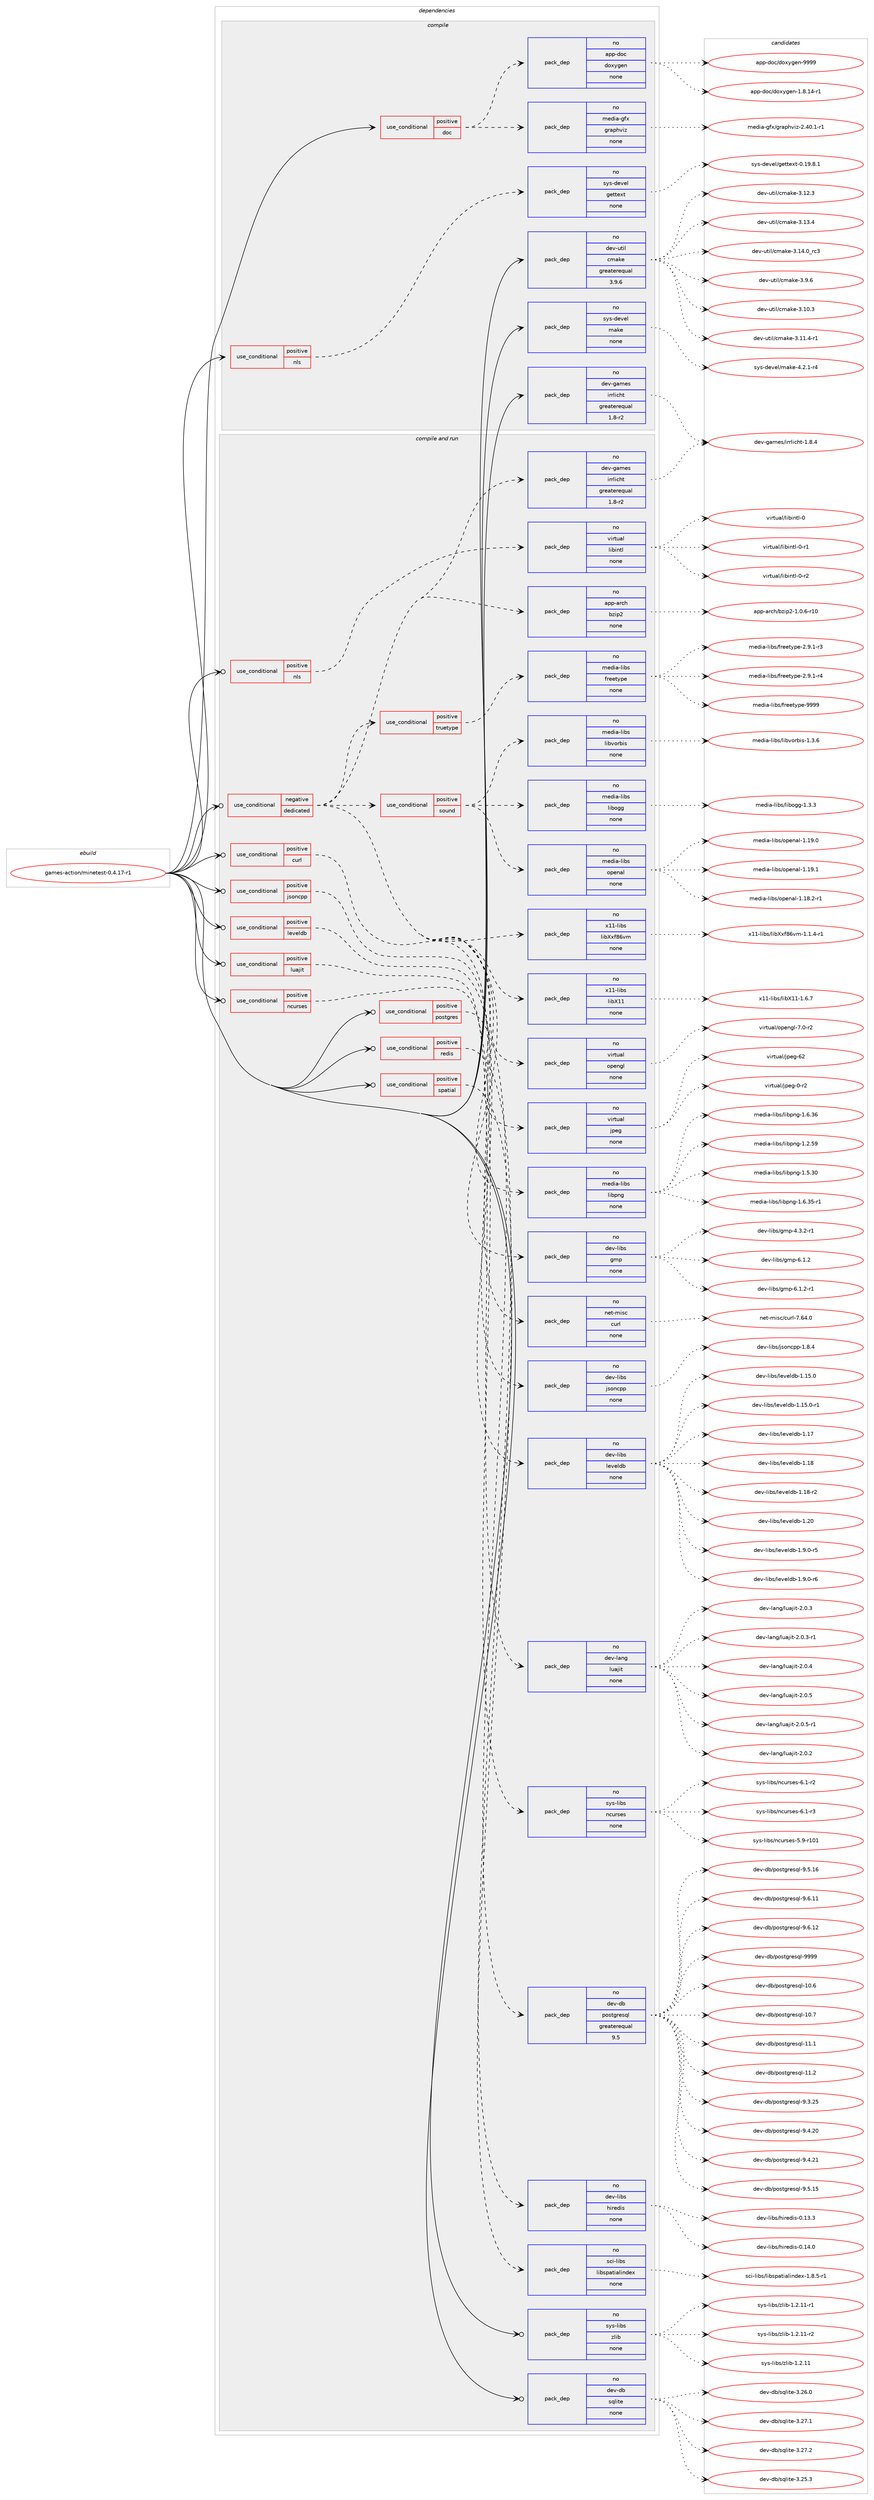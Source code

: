 digraph prolog {

# *************
# Graph options
# *************

newrank=true;
concentrate=true;
compound=true;
graph [rankdir=LR,fontname=Helvetica,fontsize=10,ranksep=1.5];#, ranksep=2.5, nodesep=0.2];
edge  [arrowhead=vee];
node  [fontname=Helvetica,fontsize=10];

# **********
# The ebuild
# **********

subgraph cluster_leftcol {
color=gray;
rank=same;
label=<<i>ebuild</i>>;
id [label="games-action/minetest-0.4.17-r1", color=red, width=4, href="../games-action/minetest-0.4.17-r1.svg"];
}

# ****************
# The dependencies
# ****************

subgraph cluster_midcol {
color=gray;
label=<<i>dependencies</i>>;
subgraph cluster_compile {
fillcolor="#eeeeee";
style=filled;
label=<<i>compile</i>>;
subgraph cond426029 {
dependency1553488 [label=<<TABLE BORDER="0" CELLBORDER="1" CELLSPACING="0" CELLPADDING="4"><TR><TD ROWSPAN="3" CELLPADDING="10">use_conditional</TD></TR><TR><TD>positive</TD></TR><TR><TD>doc</TD></TR></TABLE>>, shape=none, color=red];
subgraph pack1103679 {
dependency1553489 [label=<<TABLE BORDER="0" CELLBORDER="1" CELLSPACING="0" CELLPADDING="4" WIDTH="220"><TR><TD ROWSPAN="6" CELLPADDING="30">pack_dep</TD></TR><TR><TD WIDTH="110">no</TD></TR><TR><TD>app-doc</TD></TR><TR><TD>doxygen</TD></TR><TR><TD>none</TD></TR><TR><TD></TD></TR></TABLE>>, shape=none, color=blue];
}
dependency1553488:e -> dependency1553489:w [weight=20,style="dashed",arrowhead="vee"];
subgraph pack1103680 {
dependency1553490 [label=<<TABLE BORDER="0" CELLBORDER="1" CELLSPACING="0" CELLPADDING="4" WIDTH="220"><TR><TD ROWSPAN="6" CELLPADDING="30">pack_dep</TD></TR><TR><TD WIDTH="110">no</TD></TR><TR><TD>media-gfx</TD></TR><TR><TD>graphviz</TD></TR><TR><TD>none</TD></TR><TR><TD></TD></TR></TABLE>>, shape=none, color=blue];
}
dependency1553488:e -> dependency1553490:w [weight=20,style="dashed",arrowhead="vee"];
}
id:e -> dependency1553488:w [weight=20,style="solid",arrowhead="vee"];
subgraph cond426030 {
dependency1553491 [label=<<TABLE BORDER="0" CELLBORDER="1" CELLSPACING="0" CELLPADDING="4"><TR><TD ROWSPAN="3" CELLPADDING="10">use_conditional</TD></TR><TR><TD>positive</TD></TR><TR><TD>nls</TD></TR></TABLE>>, shape=none, color=red];
subgraph pack1103681 {
dependency1553492 [label=<<TABLE BORDER="0" CELLBORDER="1" CELLSPACING="0" CELLPADDING="4" WIDTH="220"><TR><TD ROWSPAN="6" CELLPADDING="30">pack_dep</TD></TR><TR><TD WIDTH="110">no</TD></TR><TR><TD>sys-devel</TD></TR><TR><TD>gettext</TD></TR><TR><TD>none</TD></TR><TR><TD></TD></TR></TABLE>>, shape=none, color=blue];
}
dependency1553491:e -> dependency1553492:w [weight=20,style="dashed",arrowhead="vee"];
}
id:e -> dependency1553491:w [weight=20,style="solid",arrowhead="vee"];
subgraph pack1103682 {
dependency1553493 [label=<<TABLE BORDER="0" CELLBORDER="1" CELLSPACING="0" CELLPADDING="4" WIDTH="220"><TR><TD ROWSPAN="6" CELLPADDING="30">pack_dep</TD></TR><TR><TD WIDTH="110">no</TD></TR><TR><TD>dev-games</TD></TR><TR><TD>irrlicht</TD></TR><TR><TD>greaterequal</TD></TR><TR><TD>1.8-r2</TD></TR></TABLE>>, shape=none, color=blue];
}
id:e -> dependency1553493:w [weight=20,style="solid",arrowhead="vee"];
subgraph pack1103683 {
dependency1553494 [label=<<TABLE BORDER="0" CELLBORDER="1" CELLSPACING="0" CELLPADDING="4" WIDTH="220"><TR><TD ROWSPAN="6" CELLPADDING="30">pack_dep</TD></TR><TR><TD WIDTH="110">no</TD></TR><TR><TD>dev-util</TD></TR><TR><TD>cmake</TD></TR><TR><TD>greaterequal</TD></TR><TR><TD>3.9.6</TD></TR></TABLE>>, shape=none, color=blue];
}
id:e -> dependency1553494:w [weight=20,style="solid",arrowhead="vee"];
subgraph pack1103684 {
dependency1553495 [label=<<TABLE BORDER="0" CELLBORDER="1" CELLSPACING="0" CELLPADDING="4" WIDTH="220"><TR><TD ROWSPAN="6" CELLPADDING="30">pack_dep</TD></TR><TR><TD WIDTH="110">no</TD></TR><TR><TD>sys-devel</TD></TR><TR><TD>make</TD></TR><TR><TD>none</TD></TR><TR><TD></TD></TR></TABLE>>, shape=none, color=blue];
}
id:e -> dependency1553495:w [weight=20,style="solid",arrowhead="vee"];
}
subgraph cluster_compileandrun {
fillcolor="#eeeeee";
style=filled;
label=<<i>compile and run</i>>;
subgraph cond426031 {
dependency1553496 [label=<<TABLE BORDER="0" CELLBORDER="1" CELLSPACING="0" CELLPADDING="4"><TR><TD ROWSPAN="3" CELLPADDING="10">use_conditional</TD></TR><TR><TD>negative</TD></TR><TR><TD>dedicated</TD></TR></TABLE>>, shape=none, color=red];
subgraph pack1103685 {
dependency1553497 [label=<<TABLE BORDER="0" CELLBORDER="1" CELLSPACING="0" CELLPADDING="4" WIDTH="220"><TR><TD ROWSPAN="6" CELLPADDING="30">pack_dep</TD></TR><TR><TD WIDTH="110">no</TD></TR><TR><TD>app-arch</TD></TR><TR><TD>bzip2</TD></TR><TR><TD>none</TD></TR><TR><TD></TD></TR></TABLE>>, shape=none, color=blue];
}
dependency1553496:e -> dependency1553497:w [weight=20,style="dashed",arrowhead="vee"];
subgraph pack1103686 {
dependency1553498 [label=<<TABLE BORDER="0" CELLBORDER="1" CELLSPACING="0" CELLPADDING="4" WIDTH="220"><TR><TD ROWSPAN="6" CELLPADDING="30">pack_dep</TD></TR><TR><TD WIDTH="110">no</TD></TR><TR><TD>dev-games</TD></TR><TR><TD>irrlicht</TD></TR><TR><TD>greaterequal</TD></TR><TR><TD>1.8-r2</TD></TR></TABLE>>, shape=none, color=blue];
}
dependency1553496:e -> dependency1553498:w [weight=20,style="dashed",arrowhead="vee"];
subgraph pack1103687 {
dependency1553499 [label=<<TABLE BORDER="0" CELLBORDER="1" CELLSPACING="0" CELLPADDING="4" WIDTH="220"><TR><TD ROWSPAN="6" CELLPADDING="30">pack_dep</TD></TR><TR><TD WIDTH="110">no</TD></TR><TR><TD>dev-libs</TD></TR><TR><TD>gmp</TD></TR><TR><TD>none</TD></TR><TR><TD></TD></TR></TABLE>>, shape=none, color=blue];
}
dependency1553496:e -> dependency1553499:w [weight=20,style="dashed",arrowhead="vee"];
subgraph pack1103688 {
dependency1553500 [label=<<TABLE BORDER="0" CELLBORDER="1" CELLSPACING="0" CELLPADDING="4" WIDTH="220"><TR><TD ROWSPAN="6" CELLPADDING="30">pack_dep</TD></TR><TR><TD WIDTH="110">no</TD></TR><TR><TD>media-libs</TD></TR><TR><TD>libpng</TD></TR><TR><TD>none</TD></TR><TR><TD></TD></TR></TABLE>>, shape=none, color=blue];
}
dependency1553496:e -> dependency1553500:w [weight=20,style="dashed",arrowhead="vee"];
subgraph pack1103689 {
dependency1553501 [label=<<TABLE BORDER="0" CELLBORDER="1" CELLSPACING="0" CELLPADDING="4" WIDTH="220"><TR><TD ROWSPAN="6" CELLPADDING="30">pack_dep</TD></TR><TR><TD WIDTH="110">no</TD></TR><TR><TD>virtual</TD></TR><TR><TD>jpeg</TD></TR><TR><TD>none</TD></TR><TR><TD></TD></TR></TABLE>>, shape=none, color=blue];
}
dependency1553496:e -> dependency1553501:w [weight=20,style="dashed",arrowhead="vee"];
subgraph pack1103690 {
dependency1553502 [label=<<TABLE BORDER="0" CELLBORDER="1" CELLSPACING="0" CELLPADDING="4" WIDTH="220"><TR><TD ROWSPAN="6" CELLPADDING="30">pack_dep</TD></TR><TR><TD WIDTH="110">no</TD></TR><TR><TD>virtual</TD></TR><TR><TD>opengl</TD></TR><TR><TD>none</TD></TR><TR><TD></TD></TR></TABLE>>, shape=none, color=blue];
}
dependency1553496:e -> dependency1553502:w [weight=20,style="dashed",arrowhead="vee"];
subgraph pack1103691 {
dependency1553503 [label=<<TABLE BORDER="0" CELLBORDER="1" CELLSPACING="0" CELLPADDING="4" WIDTH="220"><TR><TD ROWSPAN="6" CELLPADDING="30">pack_dep</TD></TR><TR><TD WIDTH="110">no</TD></TR><TR><TD>x11-libs</TD></TR><TR><TD>libX11</TD></TR><TR><TD>none</TD></TR><TR><TD></TD></TR></TABLE>>, shape=none, color=blue];
}
dependency1553496:e -> dependency1553503:w [weight=20,style="dashed",arrowhead="vee"];
subgraph pack1103692 {
dependency1553504 [label=<<TABLE BORDER="0" CELLBORDER="1" CELLSPACING="0" CELLPADDING="4" WIDTH="220"><TR><TD ROWSPAN="6" CELLPADDING="30">pack_dep</TD></TR><TR><TD WIDTH="110">no</TD></TR><TR><TD>x11-libs</TD></TR><TR><TD>libXxf86vm</TD></TR><TR><TD>none</TD></TR><TR><TD></TD></TR></TABLE>>, shape=none, color=blue];
}
dependency1553496:e -> dependency1553504:w [weight=20,style="dashed",arrowhead="vee"];
subgraph cond426032 {
dependency1553505 [label=<<TABLE BORDER="0" CELLBORDER="1" CELLSPACING="0" CELLPADDING="4"><TR><TD ROWSPAN="3" CELLPADDING="10">use_conditional</TD></TR><TR><TD>positive</TD></TR><TR><TD>sound</TD></TR></TABLE>>, shape=none, color=red];
subgraph pack1103693 {
dependency1553506 [label=<<TABLE BORDER="0" CELLBORDER="1" CELLSPACING="0" CELLPADDING="4" WIDTH="220"><TR><TD ROWSPAN="6" CELLPADDING="30">pack_dep</TD></TR><TR><TD WIDTH="110">no</TD></TR><TR><TD>media-libs</TD></TR><TR><TD>libogg</TD></TR><TR><TD>none</TD></TR><TR><TD></TD></TR></TABLE>>, shape=none, color=blue];
}
dependency1553505:e -> dependency1553506:w [weight=20,style="dashed",arrowhead="vee"];
subgraph pack1103694 {
dependency1553507 [label=<<TABLE BORDER="0" CELLBORDER="1" CELLSPACING="0" CELLPADDING="4" WIDTH="220"><TR><TD ROWSPAN="6" CELLPADDING="30">pack_dep</TD></TR><TR><TD WIDTH="110">no</TD></TR><TR><TD>media-libs</TD></TR><TR><TD>libvorbis</TD></TR><TR><TD>none</TD></TR><TR><TD></TD></TR></TABLE>>, shape=none, color=blue];
}
dependency1553505:e -> dependency1553507:w [weight=20,style="dashed",arrowhead="vee"];
subgraph pack1103695 {
dependency1553508 [label=<<TABLE BORDER="0" CELLBORDER="1" CELLSPACING="0" CELLPADDING="4" WIDTH="220"><TR><TD ROWSPAN="6" CELLPADDING="30">pack_dep</TD></TR><TR><TD WIDTH="110">no</TD></TR><TR><TD>media-libs</TD></TR><TR><TD>openal</TD></TR><TR><TD>none</TD></TR><TR><TD></TD></TR></TABLE>>, shape=none, color=blue];
}
dependency1553505:e -> dependency1553508:w [weight=20,style="dashed",arrowhead="vee"];
}
dependency1553496:e -> dependency1553505:w [weight=20,style="dashed",arrowhead="vee"];
subgraph cond426033 {
dependency1553509 [label=<<TABLE BORDER="0" CELLBORDER="1" CELLSPACING="0" CELLPADDING="4"><TR><TD ROWSPAN="3" CELLPADDING="10">use_conditional</TD></TR><TR><TD>positive</TD></TR><TR><TD>truetype</TD></TR></TABLE>>, shape=none, color=red];
subgraph pack1103696 {
dependency1553510 [label=<<TABLE BORDER="0" CELLBORDER="1" CELLSPACING="0" CELLPADDING="4" WIDTH="220"><TR><TD ROWSPAN="6" CELLPADDING="30">pack_dep</TD></TR><TR><TD WIDTH="110">no</TD></TR><TR><TD>media-libs</TD></TR><TR><TD>freetype</TD></TR><TR><TD>none</TD></TR><TR><TD></TD></TR></TABLE>>, shape=none, color=blue];
}
dependency1553509:e -> dependency1553510:w [weight=20,style="dashed",arrowhead="vee"];
}
dependency1553496:e -> dependency1553509:w [weight=20,style="dashed",arrowhead="vee"];
}
id:e -> dependency1553496:w [weight=20,style="solid",arrowhead="odotvee"];
subgraph cond426034 {
dependency1553511 [label=<<TABLE BORDER="0" CELLBORDER="1" CELLSPACING="0" CELLPADDING="4"><TR><TD ROWSPAN="3" CELLPADDING="10">use_conditional</TD></TR><TR><TD>positive</TD></TR><TR><TD>curl</TD></TR></TABLE>>, shape=none, color=red];
subgraph pack1103697 {
dependency1553512 [label=<<TABLE BORDER="0" CELLBORDER="1" CELLSPACING="0" CELLPADDING="4" WIDTH="220"><TR><TD ROWSPAN="6" CELLPADDING="30">pack_dep</TD></TR><TR><TD WIDTH="110">no</TD></TR><TR><TD>net-misc</TD></TR><TR><TD>curl</TD></TR><TR><TD>none</TD></TR><TR><TD></TD></TR></TABLE>>, shape=none, color=blue];
}
dependency1553511:e -> dependency1553512:w [weight=20,style="dashed",arrowhead="vee"];
}
id:e -> dependency1553511:w [weight=20,style="solid",arrowhead="odotvee"];
subgraph cond426035 {
dependency1553513 [label=<<TABLE BORDER="0" CELLBORDER="1" CELLSPACING="0" CELLPADDING="4"><TR><TD ROWSPAN="3" CELLPADDING="10">use_conditional</TD></TR><TR><TD>positive</TD></TR><TR><TD>jsoncpp</TD></TR></TABLE>>, shape=none, color=red];
subgraph pack1103698 {
dependency1553514 [label=<<TABLE BORDER="0" CELLBORDER="1" CELLSPACING="0" CELLPADDING="4" WIDTH="220"><TR><TD ROWSPAN="6" CELLPADDING="30">pack_dep</TD></TR><TR><TD WIDTH="110">no</TD></TR><TR><TD>dev-libs</TD></TR><TR><TD>jsoncpp</TD></TR><TR><TD>none</TD></TR><TR><TD></TD></TR></TABLE>>, shape=none, color=blue];
}
dependency1553513:e -> dependency1553514:w [weight=20,style="dashed",arrowhead="vee"];
}
id:e -> dependency1553513:w [weight=20,style="solid",arrowhead="odotvee"];
subgraph cond426036 {
dependency1553515 [label=<<TABLE BORDER="0" CELLBORDER="1" CELLSPACING="0" CELLPADDING="4"><TR><TD ROWSPAN="3" CELLPADDING="10">use_conditional</TD></TR><TR><TD>positive</TD></TR><TR><TD>leveldb</TD></TR></TABLE>>, shape=none, color=red];
subgraph pack1103699 {
dependency1553516 [label=<<TABLE BORDER="0" CELLBORDER="1" CELLSPACING="0" CELLPADDING="4" WIDTH="220"><TR><TD ROWSPAN="6" CELLPADDING="30">pack_dep</TD></TR><TR><TD WIDTH="110">no</TD></TR><TR><TD>dev-libs</TD></TR><TR><TD>leveldb</TD></TR><TR><TD>none</TD></TR><TR><TD></TD></TR></TABLE>>, shape=none, color=blue];
}
dependency1553515:e -> dependency1553516:w [weight=20,style="dashed",arrowhead="vee"];
}
id:e -> dependency1553515:w [weight=20,style="solid",arrowhead="odotvee"];
subgraph cond426037 {
dependency1553517 [label=<<TABLE BORDER="0" CELLBORDER="1" CELLSPACING="0" CELLPADDING="4"><TR><TD ROWSPAN="3" CELLPADDING="10">use_conditional</TD></TR><TR><TD>positive</TD></TR><TR><TD>luajit</TD></TR></TABLE>>, shape=none, color=red];
subgraph pack1103700 {
dependency1553518 [label=<<TABLE BORDER="0" CELLBORDER="1" CELLSPACING="0" CELLPADDING="4" WIDTH="220"><TR><TD ROWSPAN="6" CELLPADDING="30">pack_dep</TD></TR><TR><TD WIDTH="110">no</TD></TR><TR><TD>dev-lang</TD></TR><TR><TD>luajit</TD></TR><TR><TD>none</TD></TR><TR><TD></TD></TR></TABLE>>, shape=none, color=blue];
}
dependency1553517:e -> dependency1553518:w [weight=20,style="dashed",arrowhead="vee"];
}
id:e -> dependency1553517:w [weight=20,style="solid",arrowhead="odotvee"];
subgraph cond426038 {
dependency1553519 [label=<<TABLE BORDER="0" CELLBORDER="1" CELLSPACING="0" CELLPADDING="4"><TR><TD ROWSPAN="3" CELLPADDING="10">use_conditional</TD></TR><TR><TD>positive</TD></TR><TR><TD>ncurses</TD></TR></TABLE>>, shape=none, color=red];
subgraph pack1103701 {
dependency1553520 [label=<<TABLE BORDER="0" CELLBORDER="1" CELLSPACING="0" CELLPADDING="4" WIDTH="220"><TR><TD ROWSPAN="6" CELLPADDING="30">pack_dep</TD></TR><TR><TD WIDTH="110">no</TD></TR><TR><TD>sys-libs</TD></TR><TR><TD>ncurses</TD></TR><TR><TD>none</TD></TR><TR><TD></TD></TR></TABLE>>, shape=none, color=blue];
}
dependency1553519:e -> dependency1553520:w [weight=20,style="dashed",arrowhead="vee"];
}
id:e -> dependency1553519:w [weight=20,style="solid",arrowhead="odotvee"];
subgraph cond426039 {
dependency1553521 [label=<<TABLE BORDER="0" CELLBORDER="1" CELLSPACING="0" CELLPADDING="4"><TR><TD ROWSPAN="3" CELLPADDING="10">use_conditional</TD></TR><TR><TD>positive</TD></TR><TR><TD>nls</TD></TR></TABLE>>, shape=none, color=red];
subgraph pack1103702 {
dependency1553522 [label=<<TABLE BORDER="0" CELLBORDER="1" CELLSPACING="0" CELLPADDING="4" WIDTH="220"><TR><TD ROWSPAN="6" CELLPADDING="30">pack_dep</TD></TR><TR><TD WIDTH="110">no</TD></TR><TR><TD>virtual</TD></TR><TR><TD>libintl</TD></TR><TR><TD>none</TD></TR><TR><TD></TD></TR></TABLE>>, shape=none, color=blue];
}
dependency1553521:e -> dependency1553522:w [weight=20,style="dashed",arrowhead="vee"];
}
id:e -> dependency1553521:w [weight=20,style="solid",arrowhead="odotvee"];
subgraph cond426040 {
dependency1553523 [label=<<TABLE BORDER="0" CELLBORDER="1" CELLSPACING="0" CELLPADDING="4"><TR><TD ROWSPAN="3" CELLPADDING="10">use_conditional</TD></TR><TR><TD>positive</TD></TR><TR><TD>postgres</TD></TR></TABLE>>, shape=none, color=red];
subgraph pack1103703 {
dependency1553524 [label=<<TABLE BORDER="0" CELLBORDER="1" CELLSPACING="0" CELLPADDING="4" WIDTH="220"><TR><TD ROWSPAN="6" CELLPADDING="30">pack_dep</TD></TR><TR><TD WIDTH="110">no</TD></TR><TR><TD>dev-db</TD></TR><TR><TD>postgresql</TD></TR><TR><TD>greaterequal</TD></TR><TR><TD>9.5</TD></TR></TABLE>>, shape=none, color=blue];
}
dependency1553523:e -> dependency1553524:w [weight=20,style="dashed",arrowhead="vee"];
}
id:e -> dependency1553523:w [weight=20,style="solid",arrowhead="odotvee"];
subgraph cond426041 {
dependency1553525 [label=<<TABLE BORDER="0" CELLBORDER="1" CELLSPACING="0" CELLPADDING="4"><TR><TD ROWSPAN="3" CELLPADDING="10">use_conditional</TD></TR><TR><TD>positive</TD></TR><TR><TD>redis</TD></TR></TABLE>>, shape=none, color=red];
subgraph pack1103704 {
dependency1553526 [label=<<TABLE BORDER="0" CELLBORDER="1" CELLSPACING="0" CELLPADDING="4" WIDTH="220"><TR><TD ROWSPAN="6" CELLPADDING="30">pack_dep</TD></TR><TR><TD WIDTH="110">no</TD></TR><TR><TD>dev-libs</TD></TR><TR><TD>hiredis</TD></TR><TR><TD>none</TD></TR><TR><TD></TD></TR></TABLE>>, shape=none, color=blue];
}
dependency1553525:e -> dependency1553526:w [weight=20,style="dashed",arrowhead="vee"];
}
id:e -> dependency1553525:w [weight=20,style="solid",arrowhead="odotvee"];
subgraph cond426042 {
dependency1553527 [label=<<TABLE BORDER="0" CELLBORDER="1" CELLSPACING="0" CELLPADDING="4"><TR><TD ROWSPAN="3" CELLPADDING="10">use_conditional</TD></TR><TR><TD>positive</TD></TR><TR><TD>spatial</TD></TR></TABLE>>, shape=none, color=red];
subgraph pack1103705 {
dependency1553528 [label=<<TABLE BORDER="0" CELLBORDER="1" CELLSPACING="0" CELLPADDING="4" WIDTH="220"><TR><TD ROWSPAN="6" CELLPADDING="30">pack_dep</TD></TR><TR><TD WIDTH="110">no</TD></TR><TR><TD>sci-libs</TD></TR><TR><TD>libspatialindex</TD></TR><TR><TD>none</TD></TR><TR><TD></TD></TR></TABLE>>, shape=none, color=blue];
}
dependency1553527:e -> dependency1553528:w [weight=20,style="dashed",arrowhead="vee"];
}
id:e -> dependency1553527:w [weight=20,style="solid",arrowhead="odotvee"];
subgraph pack1103706 {
dependency1553529 [label=<<TABLE BORDER="0" CELLBORDER="1" CELLSPACING="0" CELLPADDING="4" WIDTH="220"><TR><TD ROWSPAN="6" CELLPADDING="30">pack_dep</TD></TR><TR><TD WIDTH="110">no</TD></TR><TR><TD>dev-db</TD></TR><TR><TD>sqlite</TD></TR><TR><TD>none</TD></TR><TR><TD></TD></TR></TABLE>>, shape=none, color=blue];
}
id:e -> dependency1553529:w [weight=20,style="solid",arrowhead="odotvee"];
subgraph pack1103707 {
dependency1553530 [label=<<TABLE BORDER="0" CELLBORDER="1" CELLSPACING="0" CELLPADDING="4" WIDTH="220"><TR><TD ROWSPAN="6" CELLPADDING="30">pack_dep</TD></TR><TR><TD WIDTH="110">no</TD></TR><TR><TD>sys-libs</TD></TR><TR><TD>zlib</TD></TR><TR><TD>none</TD></TR><TR><TD></TD></TR></TABLE>>, shape=none, color=blue];
}
id:e -> dependency1553530:w [weight=20,style="solid",arrowhead="odotvee"];
}
subgraph cluster_run {
fillcolor="#eeeeee";
style=filled;
label=<<i>run</i>>;
}
}

# **************
# The candidates
# **************

subgraph cluster_choices {
rank=same;
color=gray;
label=<<i>candidates</i>>;

subgraph choice1103679 {
color=black;
nodesep=1;
choice97112112451001119947100111120121103101110454946564649524511449 [label="app-doc/doxygen-1.8.14-r1", color=red, width=4,href="../app-doc/doxygen-1.8.14-r1.svg"];
choice971121124510011199471001111201211031011104557575757 [label="app-doc/doxygen-9999", color=red, width=4,href="../app-doc/doxygen-9999.svg"];
dependency1553489:e -> choice97112112451001119947100111120121103101110454946564649524511449:w [style=dotted,weight="100"];
dependency1553489:e -> choice971121124510011199471001111201211031011104557575757:w [style=dotted,weight="100"];
}
subgraph choice1103680 {
color=black;
nodesep=1;
choice10910110010597451031021204710311497112104118105122455046524846494511449 [label="media-gfx/graphviz-2.40.1-r1", color=red, width=4,href="../media-gfx/graphviz-2.40.1-r1.svg"];
dependency1553490:e -> choice10910110010597451031021204710311497112104118105122455046524846494511449:w [style=dotted,weight="100"];
}
subgraph choice1103681 {
color=black;
nodesep=1;
choice1151211154510010111810110847103101116116101120116454846495746564649 [label="sys-devel/gettext-0.19.8.1", color=red, width=4,href="../sys-devel/gettext-0.19.8.1.svg"];
dependency1553492:e -> choice1151211154510010111810110847103101116116101120116454846495746564649:w [style=dotted,weight="100"];
}
subgraph choice1103682 {
color=black;
nodesep=1;
choice10010111845103971091011154710511411410810599104116454946564652 [label="dev-games/irrlicht-1.8.4", color=red, width=4,href="../dev-games/irrlicht-1.8.4.svg"];
dependency1553493:e -> choice10010111845103971091011154710511411410810599104116454946564652:w [style=dotted,weight="100"];
}
subgraph choice1103683 {
color=black;
nodesep=1;
choice1001011184511711610510847991099710710145514649484651 [label="dev-util/cmake-3.10.3", color=red, width=4,href="../dev-util/cmake-3.10.3.svg"];
choice10010111845117116105108479910997107101455146494946524511449 [label="dev-util/cmake-3.11.4-r1", color=red, width=4,href="../dev-util/cmake-3.11.4-r1.svg"];
choice1001011184511711610510847991099710710145514649504651 [label="dev-util/cmake-3.12.3", color=red, width=4,href="../dev-util/cmake-3.12.3.svg"];
choice1001011184511711610510847991099710710145514649514652 [label="dev-util/cmake-3.13.4", color=red, width=4,href="../dev-util/cmake-3.13.4.svg"];
choice1001011184511711610510847991099710710145514649524648951149951 [label="dev-util/cmake-3.14.0_rc3", color=red, width=4,href="../dev-util/cmake-3.14.0_rc3.svg"];
choice10010111845117116105108479910997107101455146574654 [label="dev-util/cmake-3.9.6", color=red, width=4,href="../dev-util/cmake-3.9.6.svg"];
dependency1553494:e -> choice1001011184511711610510847991099710710145514649484651:w [style=dotted,weight="100"];
dependency1553494:e -> choice10010111845117116105108479910997107101455146494946524511449:w [style=dotted,weight="100"];
dependency1553494:e -> choice1001011184511711610510847991099710710145514649504651:w [style=dotted,weight="100"];
dependency1553494:e -> choice1001011184511711610510847991099710710145514649514652:w [style=dotted,weight="100"];
dependency1553494:e -> choice1001011184511711610510847991099710710145514649524648951149951:w [style=dotted,weight="100"];
dependency1553494:e -> choice10010111845117116105108479910997107101455146574654:w [style=dotted,weight="100"];
}
subgraph choice1103684 {
color=black;
nodesep=1;
choice1151211154510010111810110847109971071014552465046494511452 [label="sys-devel/make-4.2.1-r4", color=red, width=4,href="../sys-devel/make-4.2.1-r4.svg"];
dependency1553495:e -> choice1151211154510010111810110847109971071014552465046494511452:w [style=dotted,weight="100"];
}
subgraph choice1103685 {
color=black;
nodesep=1;
choice97112112459711499104479812210511250454946484654451144948 [label="app-arch/bzip2-1.0.6-r10", color=red, width=4,href="../app-arch/bzip2-1.0.6-r10.svg"];
dependency1553497:e -> choice97112112459711499104479812210511250454946484654451144948:w [style=dotted,weight="100"];
}
subgraph choice1103686 {
color=black;
nodesep=1;
choice10010111845103971091011154710511411410810599104116454946564652 [label="dev-games/irrlicht-1.8.4", color=red, width=4,href="../dev-games/irrlicht-1.8.4.svg"];
dependency1553498:e -> choice10010111845103971091011154710511411410810599104116454946564652:w [style=dotted,weight="100"];
}
subgraph choice1103687 {
color=black;
nodesep=1;
choice1001011184510810598115471031091124552465146504511449 [label="dev-libs/gmp-4.3.2-r1", color=red, width=4,href="../dev-libs/gmp-4.3.2-r1.svg"];
choice100101118451081059811547103109112455446494650 [label="dev-libs/gmp-6.1.2", color=red, width=4,href="../dev-libs/gmp-6.1.2.svg"];
choice1001011184510810598115471031091124554464946504511449 [label="dev-libs/gmp-6.1.2-r1", color=red, width=4,href="../dev-libs/gmp-6.1.2-r1.svg"];
dependency1553499:e -> choice1001011184510810598115471031091124552465146504511449:w [style=dotted,weight="100"];
dependency1553499:e -> choice100101118451081059811547103109112455446494650:w [style=dotted,weight="100"];
dependency1553499:e -> choice1001011184510810598115471031091124554464946504511449:w [style=dotted,weight="100"];
}
subgraph choice1103688 {
color=black;
nodesep=1;
choice109101100105974510810598115471081059811211010345494650465357 [label="media-libs/libpng-1.2.59", color=red, width=4,href="../media-libs/libpng-1.2.59.svg"];
choice109101100105974510810598115471081059811211010345494653465148 [label="media-libs/libpng-1.5.30", color=red, width=4,href="../media-libs/libpng-1.5.30.svg"];
choice1091011001059745108105981154710810598112110103454946544651534511449 [label="media-libs/libpng-1.6.35-r1", color=red, width=4,href="../media-libs/libpng-1.6.35-r1.svg"];
choice109101100105974510810598115471081059811211010345494654465154 [label="media-libs/libpng-1.6.36", color=red, width=4,href="../media-libs/libpng-1.6.36.svg"];
dependency1553500:e -> choice109101100105974510810598115471081059811211010345494650465357:w [style=dotted,weight="100"];
dependency1553500:e -> choice109101100105974510810598115471081059811211010345494653465148:w [style=dotted,weight="100"];
dependency1553500:e -> choice1091011001059745108105981154710810598112110103454946544651534511449:w [style=dotted,weight="100"];
dependency1553500:e -> choice109101100105974510810598115471081059811211010345494654465154:w [style=dotted,weight="100"];
}
subgraph choice1103689 {
color=black;
nodesep=1;
choice118105114116117971084710611210110345484511450 [label="virtual/jpeg-0-r2", color=red, width=4,href="../virtual/jpeg-0-r2.svg"];
choice1181051141161179710847106112101103455450 [label="virtual/jpeg-62", color=red, width=4,href="../virtual/jpeg-62.svg"];
dependency1553501:e -> choice118105114116117971084710611210110345484511450:w [style=dotted,weight="100"];
dependency1553501:e -> choice1181051141161179710847106112101103455450:w [style=dotted,weight="100"];
}
subgraph choice1103690 {
color=black;
nodesep=1;
choice1181051141161179710847111112101110103108455546484511450 [label="virtual/opengl-7.0-r2", color=red, width=4,href="../virtual/opengl-7.0-r2.svg"];
dependency1553502:e -> choice1181051141161179710847111112101110103108455546484511450:w [style=dotted,weight="100"];
}
subgraph choice1103691 {
color=black;
nodesep=1;
choice120494945108105981154710810598884949454946544655 [label="x11-libs/libX11-1.6.7", color=red, width=4,href="../x11-libs/libX11-1.6.7.svg"];
dependency1553503:e -> choice120494945108105981154710810598884949454946544655:w [style=dotted,weight="100"];
}
subgraph choice1103692 {
color=black;
nodesep=1;
choice1204949451081059811547108105988812010256541181094549464946524511449 [label="x11-libs/libXxf86vm-1.1.4-r1", color=red, width=4,href="../x11-libs/libXxf86vm-1.1.4-r1.svg"];
dependency1553504:e -> choice1204949451081059811547108105988812010256541181094549464946524511449:w [style=dotted,weight="100"];
}
subgraph choice1103693 {
color=black;
nodesep=1;
choice1091011001059745108105981154710810598111103103454946514651 [label="media-libs/libogg-1.3.3", color=red, width=4,href="../media-libs/libogg-1.3.3.svg"];
dependency1553506:e -> choice1091011001059745108105981154710810598111103103454946514651:w [style=dotted,weight="100"];
}
subgraph choice1103694 {
color=black;
nodesep=1;
choice109101100105974510810598115471081059811811111498105115454946514654 [label="media-libs/libvorbis-1.3.6", color=red, width=4,href="../media-libs/libvorbis-1.3.6.svg"];
dependency1553507:e -> choice109101100105974510810598115471081059811811111498105115454946514654:w [style=dotted,weight="100"];
}
subgraph choice1103695 {
color=black;
nodesep=1;
choice1091011001059745108105981154711111210111097108454946495646504511449 [label="media-libs/openal-1.18.2-r1", color=red, width=4,href="../media-libs/openal-1.18.2-r1.svg"];
choice109101100105974510810598115471111121011109710845494649574648 [label="media-libs/openal-1.19.0", color=red, width=4,href="../media-libs/openal-1.19.0.svg"];
choice109101100105974510810598115471111121011109710845494649574649 [label="media-libs/openal-1.19.1", color=red, width=4,href="../media-libs/openal-1.19.1.svg"];
dependency1553508:e -> choice1091011001059745108105981154711111210111097108454946495646504511449:w [style=dotted,weight="100"];
dependency1553508:e -> choice109101100105974510810598115471111121011109710845494649574648:w [style=dotted,weight="100"];
dependency1553508:e -> choice109101100105974510810598115471111121011109710845494649574649:w [style=dotted,weight="100"];
}
subgraph choice1103696 {
color=black;
nodesep=1;
choice109101100105974510810598115471021141011011161211121014550465746494511451 [label="media-libs/freetype-2.9.1-r3", color=red, width=4,href="../media-libs/freetype-2.9.1-r3.svg"];
choice109101100105974510810598115471021141011011161211121014550465746494511452 [label="media-libs/freetype-2.9.1-r4", color=red, width=4,href="../media-libs/freetype-2.9.1-r4.svg"];
choice109101100105974510810598115471021141011011161211121014557575757 [label="media-libs/freetype-9999", color=red, width=4,href="../media-libs/freetype-9999.svg"];
dependency1553510:e -> choice109101100105974510810598115471021141011011161211121014550465746494511451:w [style=dotted,weight="100"];
dependency1553510:e -> choice109101100105974510810598115471021141011011161211121014550465746494511452:w [style=dotted,weight="100"];
dependency1553510:e -> choice109101100105974510810598115471021141011011161211121014557575757:w [style=dotted,weight="100"];
}
subgraph choice1103697 {
color=black;
nodesep=1;
choice1101011164510910511599479911711410845554654524648 [label="net-misc/curl-7.64.0", color=red, width=4,href="../net-misc/curl-7.64.0.svg"];
dependency1553512:e -> choice1101011164510910511599479911711410845554654524648:w [style=dotted,weight="100"];
}
subgraph choice1103698 {
color=black;
nodesep=1;
choice10010111845108105981154710611511111099112112454946564652 [label="dev-libs/jsoncpp-1.8.4", color=red, width=4,href="../dev-libs/jsoncpp-1.8.4.svg"];
dependency1553514:e -> choice10010111845108105981154710611511111099112112454946564652:w [style=dotted,weight="100"];
}
subgraph choice1103699 {
color=black;
nodesep=1;
choice1001011184510810598115471081011181011081009845494649534648 [label="dev-libs/leveldb-1.15.0", color=red, width=4,href="../dev-libs/leveldb-1.15.0.svg"];
choice10010111845108105981154710810111810110810098454946495346484511449 [label="dev-libs/leveldb-1.15.0-r1", color=red, width=4,href="../dev-libs/leveldb-1.15.0-r1.svg"];
choice100101118451081059811547108101118101108100984549464955 [label="dev-libs/leveldb-1.17", color=red, width=4,href="../dev-libs/leveldb-1.17.svg"];
choice100101118451081059811547108101118101108100984549464956 [label="dev-libs/leveldb-1.18", color=red, width=4,href="../dev-libs/leveldb-1.18.svg"];
choice1001011184510810598115471081011181011081009845494649564511450 [label="dev-libs/leveldb-1.18-r2", color=red, width=4,href="../dev-libs/leveldb-1.18-r2.svg"];
choice100101118451081059811547108101118101108100984549465048 [label="dev-libs/leveldb-1.20", color=red, width=4,href="../dev-libs/leveldb-1.20.svg"];
choice100101118451081059811547108101118101108100984549465746484511453 [label="dev-libs/leveldb-1.9.0-r5", color=red, width=4,href="../dev-libs/leveldb-1.9.0-r5.svg"];
choice100101118451081059811547108101118101108100984549465746484511454 [label="dev-libs/leveldb-1.9.0-r6", color=red, width=4,href="../dev-libs/leveldb-1.9.0-r6.svg"];
dependency1553516:e -> choice1001011184510810598115471081011181011081009845494649534648:w [style=dotted,weight="100"];
dependency1553516:e -> choice10010111845108105981154710810111810110810098454946495346484511449:w [style=dotted,weight="100"];
dependency1553516:e -> choice100101118451081059811547108101118101108100984549464955:w [style=dotted,weight="100"];
dependency1553516:e -> choice100101118451081059811547108101118101108100984549464956:w [style=dotted,weight="100"];
dependency1553516:e -> choice1001011184510810598115471081011181011081009845494649564511450:w [style=dotted,weight="100"];
dependency1553516:e -> choice100101118451081059811547108101118101108100984549465048:w [style=dotted,weight="100"];
dependency1553516:e -> choice100101118451081059811547108101118101108100984549465746484511453:w [style=dotted,weight="100"];
dependency1553516:e -> choice100101118451081059811547108101118101108100984549465746484511454:w [style=dotted,weight="100"];
}
subgraph choice1103700 {
color=black;
nodesep=1;
choice10010111845108971101034710811797106105116455046484650 [label="dev-lang/luajit-2.0.2", color=red, width=4,href="../dev-lang/luajit-2.0.2.svg"];
choice10010111845108971101034710811797106105116455046484651 [label="dev-lang/luajit-2.0.3", color=red, width=4,href="../dev-lang/luajit-2.0.3.svg"];
choice100101118451089711010347108117971061051164550464846514511449 [label="dev-lang/luajit-2.0.3-r1", color=red, width=4,href="../dev-lang/luajit-2.0.3-r1.svg"];
choice10010111845108971101034710811797106105116455046484652 [label="dev-lang/luajit-2.0.4", color=red, width=4,href="../dev-lang/luajit-2.0.4.svg"];
choice10010111845108971101034710811797106105116455046484653 [label="dev-lang/luajit-2.0.5", color=red, width=4,href="../dev-lang/luajit-2.0.5.svg"];
choice100101118451089711010347108117971061051164550464846534511449 [label="dev-lang/luajit-2.0.5-r1", color=red, width=4,href="../dev-lang/luajit-2.0.5-r1.svg"];
dependency1553518:e -> choice10010111845108971101034710811797106105116455046484650:w [style=dotted,weight="100"];
dependency1553518:e -> choice10010111845108971101034710811797106105116455046484651:w [style=dotted,weight="100"];
dependency1553518:e -> choice100101118451089711010347108117971061051164550464846514511449:w [style=dotted,weight="100"];
dependency1553518:e -> choice10010111845108971101034710811797106105116455046484652:w [style=dotted,weight="100"];
dependency1553518:e -> choice10010111845108971101034710811797106105116455046484653:w [style=dotted,weight="100"];
dependency1553518:e -> choice100101118451089711010347108117971061051164550464846534511449:w [style=dotted,weight="100"];
}
subgraph choice1103701 {
color=black;
nodesep=1;
choice115121115451081059811547110991171141151011154553465745114494849 [label="sys-libs/ncurses-5.9-r101", color=red, width=4,href="../sys-libs/ncurses-5.9-r101.svg"];
choice11512111545108105981154711099117114115101115455446494511450 [label="sys-libs/ncurses-6.1-r2", color=red, width=4,href="../sys-libs/ncurses-6.1-r2.svg"];
choice11512111545108105981154711099117114115101115455446494511451 [label="sys-libs/ncurses-6.1-r3", color=red, width=4,href="../sys-libs/ncurses-6.1-r3.svg"];
dependency1553520:e -> choice115121115451081059811547110991171141151011154553465745114494849:w [style=dotted,weight="100"];
dependency1553520:e -> choice11512111545108105981154711099117114115101115455446494511450:w [style=dotted,weight="100"];
dependency1553520:e -> choice11512111545108105981154711099117114115101115455446494511451:w [style=dotted,weight="100"];
}
subgraph choice1103702 {
color=black;
nodesep=1;
choice1181051141161179710847108105981051101161084548 [label="virtual/libintl-0", color=red, width=4,href="../virtual/libintl-0.svg"];
choice11810511411611797108471081059810511011610845484511449 [label="virtual/libintl-0-r1", color=red, width=4,href="../virtual/libintl-0-r1.svg"];
choice11810511411611797108471081059810511011610845484511450 [label="virtual/libintl-0-r2", color=red, width=4,href="../virtual/libintl-0-r2.svg"];
dependency1553522:e -> choice1181051141161179710847108105981051101161084548:w [style=dotted,weight="100"];
dependency1553522:e -> choice11810511411611797108471081059810511011610845484511449:w [style=dotted,weight="100"];
dependency1553522:e -> choice11810511411611797108471081059810511011610845484511450:w [style=dotted,weight="100"];
}
subgraph choice1103703 {
color=black;
nodesep=1;
choice1001011184510098471121111151161031141011151131084549484654 [label="dev-db/postgresql-10.6", color=red, width=4,href="../dev-db/postgresql-10.6.svg"];
choice1001011184510098471121111151161031141011151131084549484655 [label="dev-db/postgresql-10.7", color=red, width=4,href="../dev-db/postgresql-10.7.svg"];
choice1001011184510098471121111151161031141011151131084549494649 [label="dev-db/postgresql-11.1", color=red, width=4,href="../dev-db/postgresql-11.1.svg"];
choice1001011184510098471121111151161031141011151131084549494650 [label="dev-db/postgresql-11.2", color=red, width=4,href="../dev-db/postgresql-11.2.svg"];
choice10010111845100984711211111511610311410111511310845574651465053 [label="dev-db/postgresql-9.3.25", color=red, width=4,href="../dev-db/postgresql-9.3.25.svg"];
choice10010111845100984711211111511610311410111511310845574652465048 [label="dev-db/postgresql-9.4.20", color=red, width=4,href="../dev-db/postgresql-9.4.20.svg"];
choice10010111845100984711211111511610311410111511310845574652465049 [label="dev-db/postgresql-9.4.21", color=red, width=4,href="../dev-db/postgresql-9.4.21.svg"];
choice10010111845100984711211111511610311410111511310845574653464953 [label="dev-db/postgresql-9.5.15", color=red, width=4,href="../dev-db/postgresql-9.5.15.svg"];
choice10010111845100984711211111511610311410111511310845574653464954 [label="dev-db/postgresql-9.5.16", color=red, width=4,href="../dev-db/postgresql-9.5.16.svg"];
choice10010111845100984711211111511610311410111511310845574654464949 [label="dev-db/postgresql-9.6.11", color=red, width=4,href="../dev-db/postgresql-9.6.11.svg"];
choice10010111845100984711211111511610311410111511310845574654464950 [label="dev-db/postgresql-9.6.12", color=red, width=4,href="../dev-db/postgresql-9.6.12.svg"];
choice1001011184510098471121111151161031141011151131084557575757 [label="dev-db/postgresql-9999", color=red, width=4,href="../dev-db/postgresql-9999.svg"];
dependency1553524:e -> choice1001011184510098471121111151161031141011151131084549484654:w [style=dotted,weight="100"];
dependency1553524:e -> choice1001011184510098471121111151161031141011151131084549484655:w [style=dotted,weight="100"];
dependency1553524:e -> choice1001011184510098471121111151161031141011151131084549494649:w [style=dotted,weight="100"];
dependency1553524:e -> choice1001011184510098471121111151161031141011151131084549494650:w [style=dotted,weight="100"];
dependency1553524:e -> choice10010111845100984711211111511610311410111511310845574651465053:w [style=dotted,weight="100"];
dependency1553524:e -> choice10010111845100984711211111511610311410111511310845574652465048:w [style=dotted,weight="100"];
dependency1553524:e -> choice10010111845100984711211111511610311410111511310845574652465049:w [style=dotted,weight="100"];
dependency1553524:e -> choice10010111845100984711211111511610311410111511310845574653464953:w [style=dotted,weight="100"];
dependency1553524:e -> choice10010111845100984711211111511610311410111511310845574653464954:w [style=dotted,weight="100"];
dependency1553524:e -> choice10010111845100984711211111511610311410111511310845574654464949:w [style=dotted,weight="100"];
dependency1553524:e -> choice10010111845100984711211111511610311410111511310845574654464950:w [style=dotted,weight="100"];
dependency1553524:e -> choice1001011184510098471121111151161031141011151131084557575757:w [style=dotted,weight="100"];
}
subgraph choice1103704 {
color=black;
nodesep=1;
choice10010111845108105981154710410511410110010511545484649514651 [label="dev-libs/hiredis-0.13.3", color=red, width=4,href="../dev-libs/hiredis-0.13.3.svg"];
choice10010111845108105981154710410511410110010511545484649524648 [label="dev-libs/hiredis-0.14.0", color=red, width=4,href="../dev-libs/hiredis-0.14.0.svg"];
dependency1553526:e -> choice10010111845108105981154710410511410110010511545484649514651:w [style=dotted,weight="100"];
dependency1553526:e -> choice10010111845108105981154710410511410110010511545484649524648:w [style=dotted,weight="100"];
}
subgraph choice1103705 {
color=black;
nodesep=1;
choice115991054510810598115471081059811511297116105971081051101001011204549465646534511449 [label="sci-libs/libspatialindex-1.8.5-r1", color=red, width=4,href="../sci-libs/libspatialindex-1.8.5-r1.svg"];
dependency1553528:e -> choice115991054510810598115471081059811511297116105971081051101001011204549465646534511449:w [style=dotted,weight="100"];
}
subgraph choice1103706 {
color=black;
nodesep=1;
choice10010111845100984711511310810511610145514650534651 [label="dev-db/sqlite-3.25.3", color=red, width=4,href="../dev-db/sqlite-3.25.3.svg"];
choice10010111845100984711511310810511610145514650544648 [label="dev-db/sqlite-3.26.0", color=red, width=4,href="../dev-db/sqlite-3.26.0.svg"];
choice10010111845100984711511310810511610145514650554649 [label="dev-db/sqlite-3.27.1", color=red, width=4,href="../dev-db/sqlite-3.27.1.svg"];
choice10010111845100984711511310810511610145514650554650 [label="dev-db/sqlite-3.27.2", color=red, width=4,href="../dev-db/sqlite-3.27.2.svg"];
dependency1553529:e -> choice10010111845100984711511310810511610145514650534651:w [style=dotted,weight="100"];
dependency1553529:e -> choice10010111845100984711511310810511610145514650544648:w [style=dotted,weight="100"];
dependency1553529:e -> choice10010111845100984711511310810511610145514650554649:w [style=dotted,weight="100"];
dependency1553529:e -> choice10010111845100984711511310810511610145514650554650:w [style=dotted,weight="100"];
}
subgraph choice1103707 {
color=black;
nodesep=1;
choice1151211154510810598115471221081059845494650464949 [label="sys-libs/zlib-1.2.11", color=red, width=4,href="../sys-libs/zlib-1.2.11.svg"];
choice11512111545108105981154712210810598454946504649494511449 [label="sys-libs/zlib-1.2.11-r1", color=red, width=4,href="../sys-libs/zlib-1.2.11-r1.svg"];
choice11512111545108105981154712210810598454946504649494511450 [label="sys-libs/zlib-1.2.11-r2", color=red, width=4,href="../sys-libs/zlib-1.2.11-r2.svg"];
dependency1553530:e -> choice1151211154510810598115471221081059845494650464949:w [style=dotted,weight="100"];
dependency1553530:e -> choice11512111545108105981154712210810598454946504649494511449:w [style=dotted,weight="100"];
dependency1553530:e -> choice11512111545108105981154712210810598454946504649494511450:w [style=dotted,weight="100"];
}
}

}
